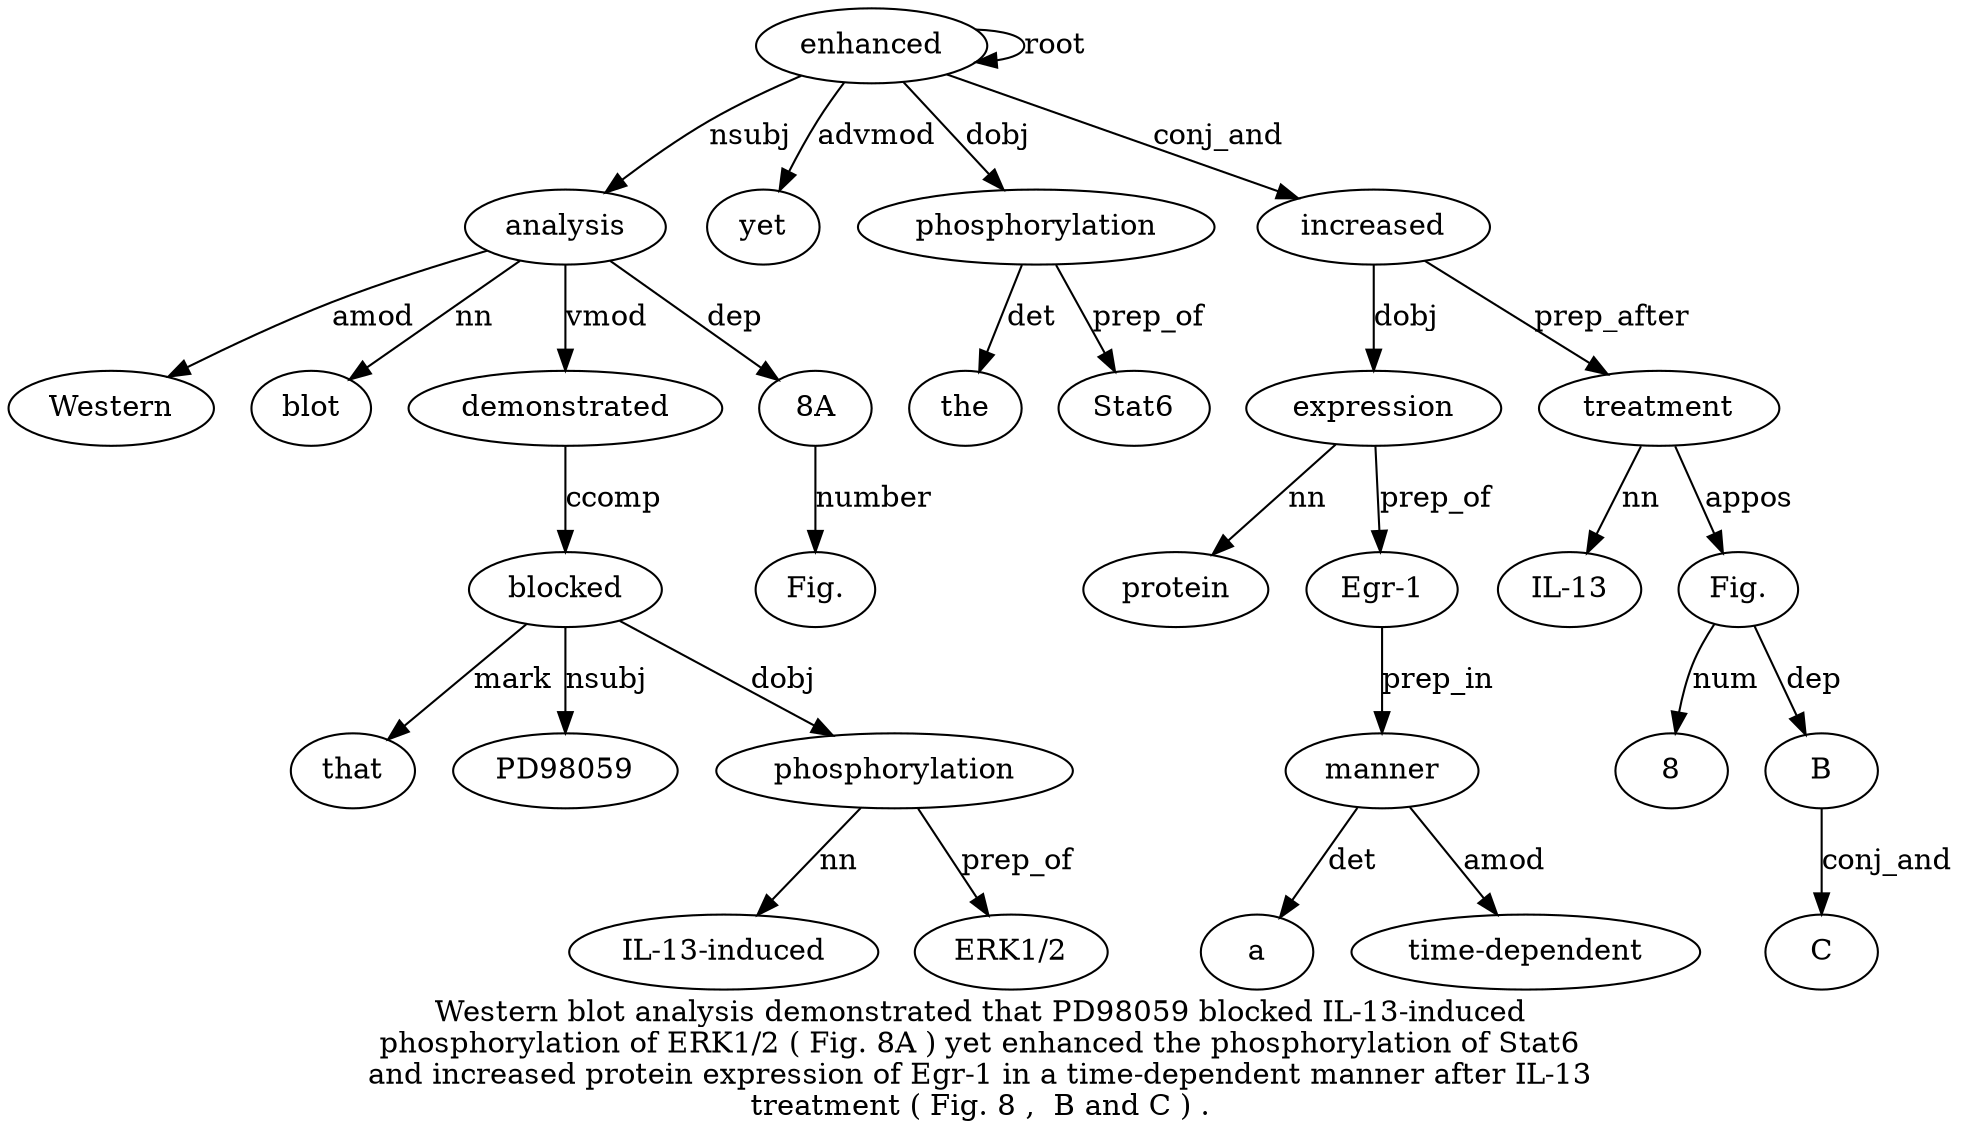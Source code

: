 digraph "Western blot analysis demonstrated that PD98059 blocked IL-13-induced phosphorylation of ERK1/2 ( Fig. 8A ) yet enhanced the phosphorylation of Stat6 and increased protein expression of Egr-1 in a time-dependent manner after IL-13 treatment ( Fig. 8 ,  B and C ) ." {
label="Western blot analysis demonstrated that PD98059 blocked IL-13-induced
phosphorylation of ERK1/2 ( Fig. 8A ) yet enhanced the phosphorylation of Stat6
and increased protein expression of Egr-1 in a time-dependent manner after IL-13
treatment ( Fig. 8 ,  B and C ) .";
analysis3 [style=filled, fillcolor=white, label=analysis];
Western1 [style=filled, fillcolor=white, label=Western];
analysis3 -> Western1  [label=amod];
blot2 [style=filled, fillcolor=white, label=blot];
analysis3 -> blot2  [label=nn];
enhanced17 [style=filled, fillcolor=white, label=enhanced];
enhanced17 -> analysis3  [label=nsubj];
demonstrated4 [style=filled, fillcolor=white, label=demonstrated];
analysis3 -> demonstrated4  [label=vmod];
blocked7 [style=filled, fillcolor=white, label=blocked];
that5 [style=filled, fillcolor=white, label=that];
blocked7 -> that5  [label=mark];
PD980596 [style=filled, fillcolor=white, label=PD98059];
blocked7 -> PD980596  [label=nsubj];
demonstrated4 -> blocked7  [label=ccomp];
phosphorylation9 [style=filled, fillcolor=white, label=phosphorylation];
"IL-13-induced8" [style=filled, fillcolor=white, label="IL-13-induced"];
phosphorylation9 -> "IL-13-induced8"  [label=nn];
blocked7 -> phosphorylation9  [label=dobj];
"ERK1/2" [style=filled, fillcolor=white, label="ERK1/2"];
phosphorylation9 -> "ERK1/2"  [label=prep_of];
"8A14" [style=filled, fillcolor=white, label="8A"];
"Fig.13" [style=filled, fillcolor=white, label="Fig."];
"8A14" -> "Fig.13"  [label=number];
analysis3 -> "8A14"  [label=dep];
yet16 [style=filled, fillcolor=white, label=yet];
enhanced17 -> yet16  [label=advmod];
enhanced17 -> enhanced17  [label=root];
phosphorylation19 [style=filled, fillcolor=white, label=phosphorylation];
the18 [style=filled, fillcolor=white, label=the];
phosphorylation19 -> the18  [label=det];
enhanced17 -> phosphorylation19  [label=dobj];
Stat621 [style=filled, fillcolor=white, label=Stat6];
phosphorylation19 -> Stat621  [label=prep_of];
increased23 [style=filled, fillcolor=white, label=increased];
enhanced17 -> increased23  [label=conj_and];
expression25 [style=filled, fillcolor=white, label=expression];
protein24 [style=filled, fillcolor=white, label=protein];
expression25 -> protein24  [label=nn];
increased23 -> expression25  [label=dobj];
"Egr-127" [style=filled, fillcolor=white, label="Egr-1"];
expression25 -> "Egr-127"  [label=prep_of];
manner31 [style=filled, fillcolor=white, label=manner];
a29 [style=filled, fillcolor=white, label=a];
manner31 -> a29  [label=det];
"time-dependent30" [style=filled, fillcolor=white, label="time-dependent"];
manner31 -> "time-dependent30"  [label=amod];
"Egr-127" -> manner31  [label=prep_in];
treatment34 [style=filled, fillcolor=white, label=treatment];
"IL-13" [style=filled, fillcolor=white, label="IL-13"];
treatment34 -> "IL-13"  [label=nn];
increased23 -> treatment34  [label=prep_after];
"Fig.36" [style=filled, fillcolor=white, label="Fig."];
treatment34 -> "Fig.36"  [label=appos];
837 [style=filled, fillcolor=white, label=8];
"Fig.36" -> 837  [label=num];
B39 [style=filled, fillcolor=white, label=B];
"Fig.36" -> B39  [label=dep];
C41 [style=filled, fillcolor=white, label=C];
B39 -> C41  [label=conj_and];
}
